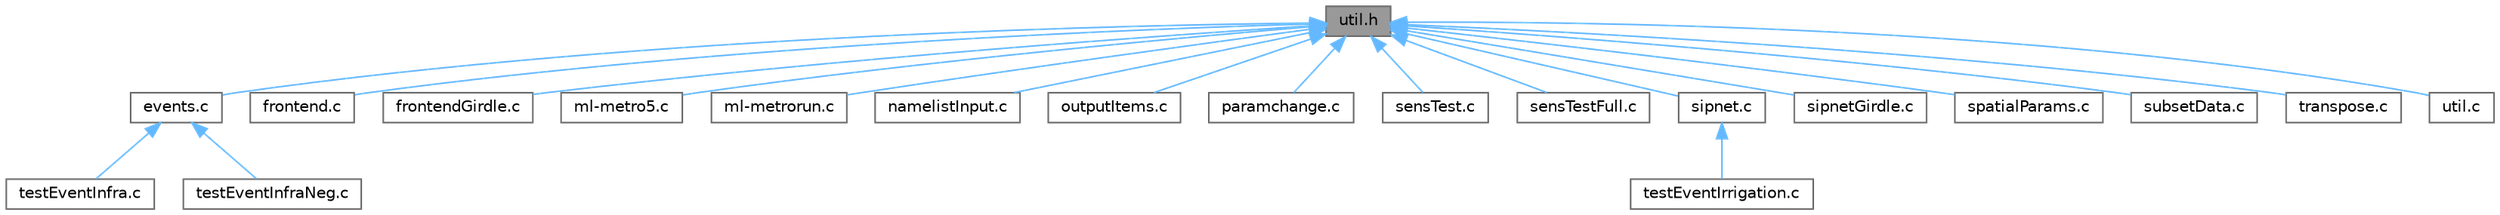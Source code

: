digraph "util.h"
{
 // LATEX_PDF_SIZE
  bgcolor="transparent";
  edge [fontname=Helvetica,fontsize=10,labelfontname=Helvetica,labelfontsize=10];
  node [fontname=Helvetica,fontsize=10,shape=box,height=0.2,width=0.4];
  Node1 [id="Node000001",label="util.h",height=0.2,width=0.4,color="gray40", fillcolor="grey60", style="filled", fontcolor="black",tooltip=" "];
  Node1 -> Node2 [id="edge1_Node000001_Node000002",dir="back",color="steelblue1",style="solid",tooltip=" "];
  Node2 [id="Node000002",label="events.c",height=0.2,width=0.4,color="grey40", fillcolor="white", style="filled",URL="$de/deb/events_8c.html",tooltip="Handles reading, parsing, and storing agronomic events for SIPNET simulations."];
  Node2 -> Node3 [id="edge2_Node000002_Node000003",dir="back",color="steelblue1",style="solid",tooltip=" "];
  Node3 [id="Node000003",label="testEventInfra.c",height=0.2,width=0.4,color="grey40", fillcolor="white", style="filled",URL="$dd/dde/test_event_infra_8c.html",tooltip=" "];
  Node2 -> Node4 [id="edge3_Node000002_Node000004",dir="back",color="steelblue1",style="solid",tooltip=" "];
  Node4 [id="Node000004",label="testEventInfraNeg.c",height=0.2,width=0.4,color="grey40", fillcolor="white", style="filled",URL="$d3/dcb/test_event_infra_neg_8c.html",tooltip=" "];
  Node1 -> Node5 [id="edge4_Node000001_Node000005",dir="back",color="steelblue1",style="solid",tooltip=" "];
  Node5 [id="Node000005",label="frontend.c",height=0.2,width=0.4,color="grey40", fillcolor="white", style="filled",URL="$d9/ddf/frontend_8c.html",tooltip=" "];
  Node1 -> Node6 [id="edge5_Node000001_Node000006",dir="back",color="steelblue1",style="solid",tooltip=" "];
  Node6 [id="Node000006",label="frontendGirdle.c",height=0.2,width=0.4,color="grey40", fillcolor="white", style="filled",URL="$d5/d9e/frontend_girdle_8c.html",tooltip=" "];
  Node1 -> Node7 [id="edge6_Node000001_Node000007",dir="back",color="steelblue1",style="solid",tooltip=" "];
  Node7 [id="Node000007",label="ml-metro5.c",height=0.2,width=0.4,color="grey40", fillcolor="white", style="filled",URL="$d8/dd3/ml-metro5_8c.html",tooltip=" "];
  Node1 -> Node8 [id="edge7_Node000001_Node000008",dir="back",color="steelblue1",style="solid",tooltip=" "];
  Node8 [id="Node000008",label="ml-metrorun.c",height=0.2,width=0.4,color="grey40", fillcolor="white", style="filled",URL="$d2/d27/ml-metrorun_8c.html",tooltip=" "];
  Node1 -> Node9 [id="edge8_Node000001_Node000009",dir="back",color="steelblue1",style="solid",tooltip=" "];
  Node9 [id="Node000009",label="namelistInput.c",height=0.2,width=0.4,color="grey40", fillcolor="white", style="filled",URL="$de/d51/namelist_input_8c.html",tooltip=" "];
  Node1 -> Node10 [id="edge9_Node000001_Node000010",dir="back",color="steelblue1",style="solid",tooltip=" "];
  Node10 [id="Node000010",label="outputItems.c",height=0.2,width=0.4,color="grey40", fillcolor="white", style="filled",URL="$dd/d66/output_items_8c.html",tooltip=" "];
  Node1 -> Node11 [id="edge10_Node000001_Node000011",dir="back",color="steelblue1",style="solid",tooltip=" "];
  Node11 [id="Node000011",label="paramchange.c",height=0.2,width=0.4,color="grey40", fillcolor="white", style="filled",URL="$d7/d0b/paramchange_8c.html",tooltip=" "];
  Node1 -> Node12 [id="edge11_Node000001_Node000012",dir="back",color="steelblue1",style="solid",tooltip=" "];
  Node12 [id="Node000012",label="sensTest.c",height=0.2,width=0.4,color="grey40", fillcolor="white", style="filled",URL="$da/d41/sens_test_8c.html",tooltip=" "];
  Node1 -> Node13 [id="edge12_Node000001_Node000013",dir="back",color="steelblue1",style="solid",tooltip=" "];
  Node13 [id="Node000013",label="sensTestFull.c",height=0.2,width=0.4,color="grey40", fillcolor="white", style="filled",URL="$d4/da9/sens_test_full_8c.html",tooltip=" "];
  Node1 -> Node14 [id="edge13_Node000001_Node000014",dir="back",color="steelblue1",style="solid",tooltip=" "];
  Node14 [id="Node000014",label="sipnet.c",height=0.2,width=0.4,color="grey40", fillcolor="white", style="filled",URL="$dd/d09/sipnet_8c.html",tooltip=" "];
  Node14 -> Node15 [id="edge14_Node000014_Node000015",dir="back",color="steelblue1",style="solid",tooltip=" "];
  Node15 [id="Node000015",label="testEventIrrigation.c",height=0.2,width=0.4,color="grey40", fillcolor="white", style="filled",URL="$d6/dcf/test_event_irrigation_8c.html",tooltip=" "];
  Node1 -> Node16 [id="edge15_Node000001_Node000016",dir="back",color="steelblue1",style="solid",tooltip=" "];
  Node16 [id="Node000016",label="sipnetGirdle.c",height=0.2,width=0.4,color="grey40", fillcolor="white", style="filled",URL="$df/db5/sipnet_girdle_8c.html",tooltip=" "];
  Node1 -> Node17 [id="edge16_Node000001_Node000017",dir="back",color="steelblue1",style="solid",tooltip=" "];
  Node17 [id="Node000017",label="spatialParams.c",height=0.2,width=0.4,color="grey40", fillcolor="white", style="filled",URL="$dd/dda/spatial_params_8c.html",tooltip=" "];
  Node1 -> Node18 [id="edge17_Node000001_Node000018",dir="back",color="steelblue1",style="solid",tooltip=" "];
  Node18 [id="Node000018",label="subsetData.c",height=0.2,width=0.4,color="grey40", fillcolor="white", style="filled",URL="$d9/d49/subset_data_8c.html",tooltip=" "];
  Node1 -> Node19 [id="edge18_Node000001_Node000019",dir="back",color="steelblue1",style="solid",tooltip=" "];
  Node19 [id="Node000019",label="transpose.c",height=0.2,width=0.4,color="grey40", fillcolor="white", style="filled",URL="$d6/d7a/transpose_8c.html",tooltip=" "];
  Node1 -> Node20 [id="edge19_Node000001_Node000020",dir="back",color="steelblue1",style="solid",tooltip=" "];
  Node20 [id="Node000020",label="util.c",height=0.2,width=0.4,color="grey40", fillcolor="white", style="filled",URL="$de/df1/util_8c.html",tooltip=" "];
}
